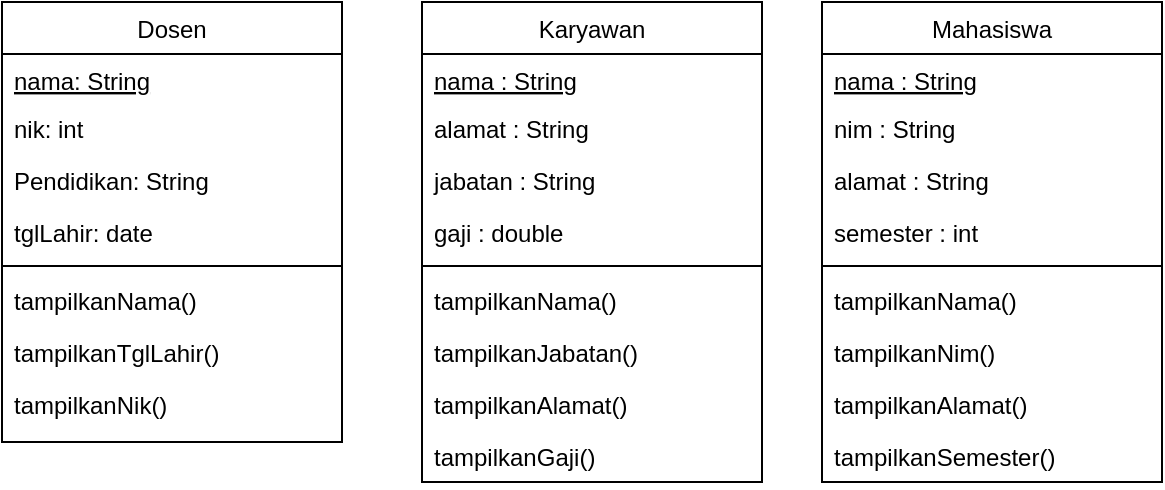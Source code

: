 <mxfile version="20.3.0" type="device"><diagram id="C5RBs43oDa-KdzZeNtuy" name="Page-1"><mxGraphModel dx="782" dy="579" grid="1" gridSize="10" guides="1" tooltips="1" connect="1" arrows="1" fold="1" page="1" pageScale="1" pageWidth="827" pageHeight="1169" math="0" shadow="0"><root><mxCell id="WIyWlLk6GJQsqaUBKTNV-0"/><mxCell id="WIyWlLk6GJQsqaUBKTNV-1" parent="WIyWlLk6GJQsqaUBKTNV-0"/><mxCell id="zkfFHV4jXpPFQw0GAbJ--6" value="Dosen" style="swimlane;fontStyle=0;align=center;verticalAlign=top;childLayout=stackLayout;horizontal=1;startSize=26;horizontalStack=0;resizeParent=1;resizeLast=0;collapsible=1;marginBottom=0;rounded=0;shadow=0;strokeWidth=1;" parent="WIyWlLk6GJQsqaUBKTNV-1" vertex="1"><mxGeometry x="120" y="360" width="170" height="220" as="geometry"><mxRectangle x="130" y="380" width="160" height="26" as="alternateBounds"/></mxGeometry></mxCell><mxCell id="zkfFHV4jXpPFQw0GAbJ--10" value="nama: String" style="text;align=left;verticalAlign=top;spacingLeft=4;spacingRight=4;overflow=hidden;rotatable=0;points=[[0,0.5],[1,0.5]];portConstraint=eastwest;fontStyle=4" parent="zkfFHV4jXpPFQw0GAbJ--6" vertex="1"><mxGeometry y="26" width="170" height="24" as="geometry"/></mxCell><mxCell id="zkfFHV4jXpPFQw0GAbJ--11" value="nik: int" style="text;align=left;verticalAlign=top;spacingLeft=4;spacingRight=4;overflow=hidden;rotatable=0;points=[[0,0.5],[1,0.5]];portConstraint=eastwest;fillColor=none;" parent="zkfFHV4jXpPFQw0GAbJ--6" vertex="1"><mxGeometry y="50" width="170" height="26" as="geometry"/></mxCell><mxCell id="0MOcejDwT4X2tFI0yQ9l-1" value="Pendidikan: String" style="text;align=left;verticalAlign=top;spacingLeft=4;spacingRight=4;overflow=hidden;rotatable=0;points=[[0,0.5],[1,0.5]];portConstraint=eastwest;fillColor=none;" vertex="1" parent="zkfFHV4jXpPFQw0GAbJ--6"><mxGeometry y="76" width="170" height="26" as="geometry"/></mxCell><mxCell id="0MOcejDwT4X2tFI0yQ9l-2" value="tglLahir: date" style="text;align=left;verticalAlign=top;spacingLeft=4;spacingRight=4;overflow=hidden;rotatable=0;points=[[0,0.5],[1,0.5]];portConstraint=eastwest;fillColor=none;" vertex="1" parent="zkfFHV4jXpPFQw0GAbJ--6"><mxGeometry y="102" width="170" height="26" as="geometry"/></mxCell><mxCell id="zkfFHV4jXpPFQw0GAbJ--9" value="" style="line;html=1;strokeWidth=1;align=left;verticalAlign=middle;spacingTop=-1;spacingLeft=3;spacingRight=3;rotatable=0;labelPosition=right;points=[];portConstraint=eastwest;" parent="zkfFHV4jXpPFQw0GAbJ--6" vertex="1"><mxGeometry y="128" width="170" height="8" as="geometry"/></mxCell><mxCell id="zkfFHV4jXpPFQw0GAbJ--7" value="tampilkanNama()" style="text;align=left;verticalAlign=top;spacingLeft=4;spacingRight=4;overflow=hidden;rotatable=0;points=[[0,0.5],[1,0.5]];portConstraint=eastwest;" parent="zkfFHV4jXpPFQw0GAbJ--6" vertex="1"><mxGeometry y="136" width="170" height="26" as="geometry"/></mxCell><mxCell id="zkfFHV4jXpPFQw0GAbJ--8" value="tampilkanTglLahir()" style="text;align=left;verticalAlign=top;spacingLeft=4;spacingRight=4;overflow=hidden;rotatable=0;points=[[0,0.5],[1,0.5]];portConstraint=eastwest;rounded=0;shadow=0;html=0;" parent="zkfFHV4jXpPFQw0GAbJ--6" vertex="1"><mxGeometry y="162" width="170" height="26" as="geometry"/></mxCell><mxCell id="0MOcejDwT4X2tFI0yQ9l-3" value="tampilkanNik()" style="text;align=left;verticalAlign=top;spacingLeft=4;spacingRight=4;overflow=hidden;rotatable=0;points=[[0,0.5],[1,0.5]];portConstraint=eastwest;rounded=0;shadow=0;html=0;" vertex="1" parent="zkfFHV4jXpPFQw0GAbJ--6"><mxGeometry y="188" width="170" height="26" as="geometry"/></mxCell><mxCell id="0MOcejDwT4X2tFI0yQ9l-6" value="Karyawan" style="swimlane;fontStyle=0;align=center;verticalAlign=top;childLayout=stackLayout;horizontal=1;startSize=26;horizontalStack=0;resizeParent=1;resizeLast=0;collapsible=1;marginBottom=0;rounded=0;shadow=0;strokeWidth=1;" vertex="1" parent="WIyWlLk6GJQsqaUBKTNV-1"><mxGeometry x="330" y="360" width="170" height="240" as="geometry"><mxRectangle x="330" y="360" width="160" height="26" as="alternateBounds"/></mxGeometry></mxCell><mxCell id="0MOcejDwT4X2tFI0yQ9l-7" value="nama : String" style="text;align=left;verticalAlign=top;spacingLeft=4;spacingRight=4;overflow=hidden;rotatable=0;points=[[0,0.5],[1,0.5]];portConstraint=eastwest;fontStyle=4" vertex="1" parent="0MOcejDwT4X2tFI0yQ9l-6"><mxGeometry y="26" width="170" height="24" as="geometry"/></mxCell><mxCell id="0MOcejDwT4X2tFI0yQ9l-8" value="alamat : String" style="text;align=left;verticalAlign=top;spacingLeft=4;spacingRight=4;overflow=hidden;rotatable=0;points=[[0,0.5],[1,0.5]];portConstraint=eastwest;fillColor=none;" vertex="1" parent="0MOcejDwT4X2tFI0yQ9l-6"><mxGeometry y="50" width="170" height="26" as="geometry"/></mxCell><mxCell id="0MOcejDwT4X2tFI0yQ9l-9" value="jabatan : String" style="text;align=left;verticalAlign=top;spacingLeft=4;spacingRight=4;overflow=hidden;rotatable=0;points=[[0,0.5],[1,0.5]];portConstraint=eastwest;fillColor=none;" vertex="1" parent="0MOcejDwT4X2tFI0yQ9l-6"><mxGeometry y="76" width="170" height="26" as="geometry"/></mxCell><mxCell id="0MOcejDwT4X2tFI0yQ9l-10" value="gaji : double" style="text;align=left;verticalAlign=top;spacingLeft=4;spacingRight=4;overflow=hidden;rotatable=0;points=[[0,0.5],[1,0.5]];portConstraint=eastwest;fillColor=none;" vertex="1" parent="0MOcejDwT4X2tFI0yQ9l-6"><mxGeometry y="102" width="170" height="26" as="geometry"/></mxCell><mxCell id="0MOcejDwT4X2tFI0yQ9l-11" value="" style="line;html=1;strokeWidth=1;align=left;verticalAlign=middle;spacingTop=-1;spacingLeft=3;spacingRight=3;rotatable=0;labelPosition=right;points=[];portConstraint=eastwest;" vertex="1" parent="0MOcejDwT4X2tFI0yQ9l-6"><mxGeometry y="128" width="170" height="8" as="geometry"/></mxCell><mxCell id="0MOcejDwT4X2tFI0yQ9l-12" value="tampilkanNama()" style="text;align=left;verticalAlign=top;spacingLeft=4;spacingRight=4;overflow=hidden;rotatable=0;points=[[0,0.5],[1,0.5]];portConstraint=eastwest;" vertex="1" parent="0MOcejDwT4X2tFI0yQ9l-6"><mxGeometry y="136" width="170" height="26" as="geometry"/></mxCell><mxCell id="0MOcejDwT4X2tFI0yQ9l-13" value="tampilkanJabatan()" style="text;align=left;verticalAlign=top;spacingLeft=4;spacingRight=4;overflow=hidden;rotatable=0;points=[[0,0.5],[1,0.5]];portConstraint=eastwest;rounded=0;shadow=0;html=0;" vertex="1" parent="0MOcejDwT4X2tFI0yQ9l-6"><mxGeometry y="162" width="170" height="26" as="geometry"/></mxCell><mxCell id="0MOcejDwT4X2tFI0yQ9l-14" value="tampilkanAlamat()" style="text;align=left;verticalAlign=top;spacingLeft=4;spacingRight=4;overflow=hidden;rotatable=0;points=[[0,0.5],[1,0.5]];portConstraint=eastwest;rounded=0;shadow=0;html=0;" vertex="1" parent="0MOcejDwT4X2tFI0yQ9l-6"><mxGeometry y="188" width="170" height="26" as="geometry"/></mxCell><mxCell id="0MOcejDwT4X2tFI0yQ9l-15" value="tampilkanGaji()" style="text;align=left;verticalAlign=top;spacingLeft=4;spacingRight=4;overflow=hidden;rotatable=0;points=[[0,0.5],[1,0.5]];portConstraint=eastwest;rounded=0;shadow=0;html=0;" vertex="1" parent="0MOcejDwT4X2tFI0yQ9l-6"><mxGeometry y="214" width="170" height="26" as="geometry"/></mxCell><mxCell id="0MOcejDwT4X2tFI0yQ9l-17" value="Mahasiswa" style="swimlane;fontStyle=0;align=center;verticalAlign=top;childLayout=stackLayout;horizontal=1;startSize=26;horizontalStack=0;resizeParent=1;resizeLast=0;collapsible=1;marginBottom=0;rounded=0;shadow=0;strokeWidth=1;" vertex="1" parent="WIyWlLk6GJQsqaUBKTNV-1"><mxGeometry x="530" y="360" width="170" height="240" as="geometry"><mxRectangle x="330" y="360" width="160" height="26" as="alternateBounds"/></mxGeometry></mxCell><mxCell id="0MOcejDwT4X2tFI0yQ9l-18" value="nama : String" style="text;align=left;verticalAlign=top;spacingLeft=4;spacingRight=4;overflow=hidden;rotatable=0;points=[[0,0.5],[1,0.5]];portConstraint=eastwest;fontStyle=4" vertex="1" parent="0MOcejDwT4X2tFI0yQ9l-17"><mxGeometry y="26" width="170" height="24" as="geometry"/></mxCell><mxCell id="0MOcejDwT4X2tFI0yQ9l-19" value="nim : String" style="text;align=left;verticalAlign=top;spacingLeft=4;spacingRight=4;overflow=hidden;rotatable=0;points=[[0,0.5],[1,0.5]];portConstraint=eastwest;fillColor=none;" vertex="1" parent="0MOcejDwT4X2tFI0yQ9l-17"><mxGeometry y="50" width="170" height="26" as="geometry"/></mxCell><mxCell id="0MOcejDwT4X2tFI0yQ9l-20" value="alamat : String" style="text;align=left;verticalAlign=top;spacingLeft=4;spacingRight=4;overflow=hidden;rotatable=0;points=[[0,0.5],[1,0.5]];portConstraint=eastwest;fillColor=none;" vertex="1" parent="0MOcejDwT4X2tFI0yQ9l-17"><mxGeometry y="76" width="170" height="26" as="geometry"/></mxCell><mxCell id="0MOcejDwT4X2tFI0yQ9l-21" value="semester : int" style="text;align=left;verticalAlign=top;spacingLeft=4;spacingRight=4;overflow=hidden;rotatable=0;points=[[0,0.5],[1,0.5]];portConstraint=eastwest;fillColor=none;" vertex="1" parent="0MOcejDwT4X2tFI0yQ9l-17"><mxGeometry y="102" width="170" height="26" as="geometry"/></mxCell><mxCell id="0MOcejDwT4X2tFI0yQ9l-22" value="" style="line;html=1;strokeWidth=1;align=left;verticalAlign=middle;spacingTop=-1;spacingLeft=3;spacingRight=3;rotatable=0;labelPosition=right;points=[];portConstraint=eastwest;" vertex="1" parent="0MOcejDwT4X2tFI0yQ9l-17"><mxGeometry y="128" width="170" height="8" as="geometry"/></mxCell><mxCell id="0MOcejDwT4X2tFI0yQ9l-23" value="tampilkanNama()" style="text;align=left;verticalAlign=top;spacingLeft=4;spacingRight=4;overflow=hidden;rotatable=0;points=[[0,0.5],[1,0.5]];portConstraint=eastwest;" vertex="1" parent="0MOcejDwT4X2tFI0yQ9l-17"><mxGeometry y="136" width="170" height="26" as="geometry"/></mxCell><mxCell id="0MOcejDwT4X2tFI0yQ9l-24" value="tampilkanNim()" style="text;align=left;verticalAlign=top;spacingLeft=4;spacingRight=4;overflow=hidden;rotatable=0;points=[[0,0.5],[1,0.5]];portConstraint=eastwest;rounded=0;shadow=0;html=0;" vertex="1" parent="0MOcejDwT4X2tFI0yQ9l-17"><mxGeometry y="162" width="170" height="26" as="geometry"/></mxCell><mxCell id="0MOcejDwT4X2tFI0yQ9l-25" value="tampilkanAlamat()" style="text;align=left;verticalAlign=top;spacingLeft=4;spacingRight=4;overflow=hidden;rotatable=0;points=[[0,0.5],[1,0.5]];portConstraint=eastwest;rounded=0;shadow=0;html=0;" vertex="1" parent="0MOcejDwT4X2tFI0yQ9l-17"><mxGeometry y="188" width="170" height="26" as="geometry"/></mxCell><mxCell id="0MOcejDwT4X2tFI0yQ9l-26" value="tampilkanSemester()" style="text;align=left;verticalAlign=top;spacingLeft=4;spacingRight=4;overflow=hidden;rotatable=0;points=[[0,0.5],[1,0.5]];portConstraint=eastwest;rounded=0;shadow=0;html=0;" vertex="1" parent="0MOcejDwT4X2tFI0yQ9l-17"><mxGeometry y="214" width="170" height="26" as="geometry"/></mxCell></root></mxGraphModel></diagram></mxfile>